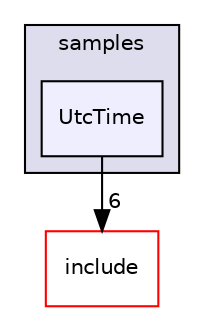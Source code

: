 digraph "c++/3rdParty/plog/samples/UtcTime" {
  bgcolor=transparent;
  compound=true
  node [ fontsize="10", fontname="Helvetica"];
  edge [ labelfontsize="10", labelfontname="Helvetica"];
  subgraph clusterdir_8d03fde5493a5e8d8675f397fdf6800f {
    graph [ bgcolor="#ddddee", pencolor="black", label="samples" fontname="Helvetica", fontsize="10", URL="dir_8d03fde5493a5e8d8675f397fdf6800f.html"]
  dir_d89dc569039db03cb8043c7831fc4d01 [shape=box, label="UtcTime", style="filled", fillcolor="#eeeeff", pencolor="black", URL="dir_d89dc569039db03cb8043c7831fc4d01.html"];
  }
  dir_05ea78ffc4ddc4f6d9a6448a24f50fa8 [shape=box label="include" color="red" URL="dir_05ea78ffc4ddc4f6d9a6448a24f50fa8.html"];
  dir_d89dc569039db03cb8043c7831fc4d01->dir_05ea78ffc4ddc4f6d9a6448a24f50fa8 [headlabel="6", labeldistance=1.5 headhref="dir_000025_000027.html"];
}
